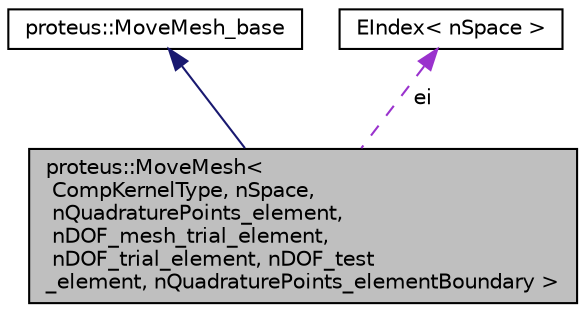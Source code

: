 digraph "proteus::MoveMesh&lt; CompKernelType, nSpace, nQuadraturePoints_element, nDOF_mesh_trial_element, nDOF_trial_element, nDOF_test_element, nQuadraturePoints_elementBoundary &gt;"
{
 // LATEX_PDF_SIZE
  edge [fontname="Helvetica",fontsize="10",labelfontname="Helvetica",labelfontsize="10"];
  node [fontname="Helvetica",fontsize="10",shape=record];
  Node1 [label="proteus::MoveMesh\<\l CompKernelType, nSpace,\l nQuadraturePoints_element,\l nDOF_mesh_trial_element,\l nDOF_trial_element, nDOF_test\l_element, nQuadraturePoints_elementBoundary \>",height=0.2,width=0.4,color="black", fillcolor="grey75", style="filled", fontcolor="black",tooltip=" "];
  Node2 -> Node1 [dir="back",color="midnightblue",fontsize="10",style="solid",fontname="Helvetica"];
  Node2 [label="proteus::MoveMesh_base",height=0.2,width=0.4,color="black", fillcolor="white", style="filled",URL="$d6/d69/classproteus_1_1MoveMesh__base.html",tooltip=" "];
  Node3 -> Node1 [dir="back",color="darkorchid3",fontsize="10",style="dashed",label=" ei" ,fontname="Helvetica"];
  Node3 [label="EIndex\< nSpace \>",height=0.2,width=0.4,color="black", fillcolor="white", style="filled",URL="$d7/d7e/classEIndex.html",tooltip=" "];
}
